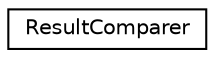 digraph "Graphical Class Hierarchy"
{
  edge [fontname="Helvetica",fontsize="10",labelfontname="Helvetica",labelfontsize="10"];
  node [fontname="Helvetica",fontsize="10",shape=record];
  rankdir="LR";
  Node1 [label="ResultComparer",height=0.2,width=0.4,color="black", fillcolor="white", style="filled",URL="$class_result_comparer.html",tooltip="The ResultComparer class Compares the result of Game objects by their results. "];
}
